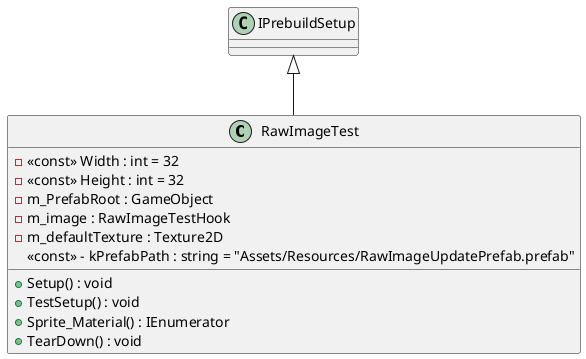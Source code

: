 @startuml
class RawImageTest {
    - <<const>> Width : int = 32
    - <<const>> Height : int = 32
    - m_PrefabRoot : GameObject
    - m_image : RawImageTestHook
    - m_defaultTexture : Texture2D
    <<const>> - kPrefabPath : string = "Assets/Resources/RawImageUpdatePrefab.prefab"
    + Setup() : void
    + TestSetup() : void
    + Sprite_Material() : IEnumerator
    + TearDown() : void
}
IPrebuildSetup <|-- RawImageTest
@enduml
